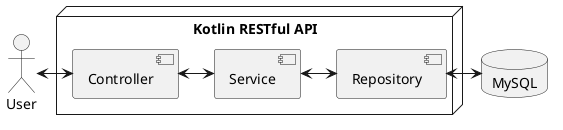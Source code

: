 @startuml

actor "User" as user

node "Kotlin RESTful API" {
    component "Controller" as controller
    component "Service" as service
    component "Repository" as repository
}

database "MySQL" as db

user <-> controller
controller <-> service
service <-> repository
repository <-> db

@enduml